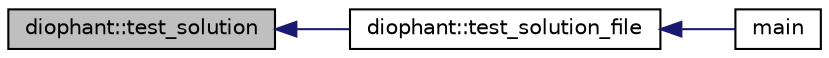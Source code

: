 digraph "diophant::test_solution"
{
  edge [fontname="Helvetica",fontsize="10",labelfontname="Helvetica",labelfontsize="10"];
  node [fontname="Helvetica",fontsize="10",shape=record];
  rankdir="LR";
  Node832 [label="diophant::test_solution",height=0.2,width=0.4,color="black", fillcolor="grey75", style="filled", fontcolor="black"];
  Node832 -> Node833 [dir="back",color="midnightblue",fontsize="10",style="solid",fontname="Helvetica"];
  Node833 [label="diophant::test_solution_file",height=0.2,width=0.4,color="black", fillcolor="white", style="filled",URL="$d7/d9c/classdiophant.html#ad5b890dbe56e93b6e7f2759d7d8ba35f"];
  Node833 -> Node834 [dir="back",color="midnightblue",fontsize="10",style="solid",fontname="Helvetica"];
  Node834 [label="main",height=0.2,width=0.4,color="black", fillcolor="white", style="filled",URL="$dc/dbc/solve__diophant_8_c.html#a3c04138a5bfe5d72780bb7e82a18e627"];
}
